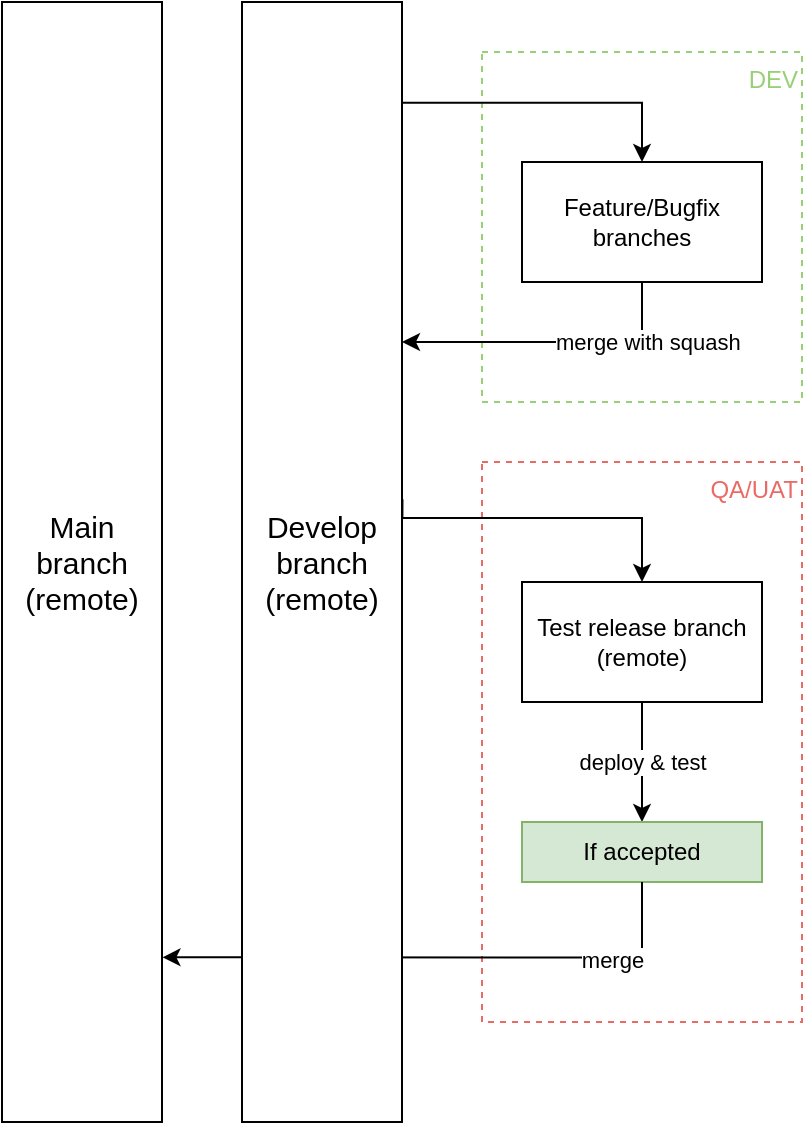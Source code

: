 <mxfile version="24.9.3">
  <diagram name="Page-1" id="F_GA5Zd3AwGfU_yg1PEx">
    <mxGraphModel dx="1659" dy="924" grid="1" gridSize="10" guides="1" tooltips="1" connect="1" arrows="1" fold="1" page="1" pageScale="1" pageWidth="827" pageHeight="1169" background="none" math="0" shadow="0">
      <root>
        <mxCell id="0" />
        <mxCell id="1" parent="0" />
        <mxCell id="TXme7w6yW-L-Vb8iFCtD-13" value="&lt;font color=&quot;#ea6b66&quot;&gt;QA/UAT&lt;/font&gt;" style="rounded=0;whiteSpace=wrap;html=1;dashed=1;strokeColor=#EA6B66;align=right;verticalAlign=top;" vertex="1" parent="1">
          <mxGeometry x="280" y="270" width="160" height="280" as="geometry" />
        </mxCell>
        <mxCell id="TXme7w6yW-L-Vb8iFCtD-1" value="Main branch&lt;div&gt;(remote)&lt;/div&gt;" style="rounded=0;whiteSpace=wrap;html=1;fontSize=15;" vertex="1" parent="1">
          <mxGeometry x="40" y="40" width="80" height="560" as="geometry" />
        </mxCell>
        <mxCell id="TXme7w6yW-L-Vb8iFCtD-3" value="&lt;font color=&quot;#97d077&quot;&gt;DEV&lt;/font&gt;" style="rounded=0;whiteSpace=wrap;html=1;strokeColor=#97D077;dashed=1;align=right;horizontal=1;verticalAlign=top;" vertex="1" parent="1">
          <mxGeometry x="280" y="65" width="160" height="175" as="geometry" />
        </mxCell>
        <mxCell id="TXme7w6yW-L-Vb8iFCtD-5" value="Feature/Bugfix branches" style="rounded=0;whiteSpace=wrap;html=1;" vertex="1" parent="1">
          <mxGeometry x="300" y="120" width="120" height="60" as="geometry" />
        </mxCell>
        <mxCell id="TXme7w6yW-L-Vb8iFCtD-19" style="edgeStyle=orthogonalEdgeStyle;rounded=0;orthogonalLoop=1;jettySize=auto;html=1;exitX=1.003;exitY=0.444;exitDx=0;exitDy=0;entryX=0.5;entryY=0;entryDx=0;entryDy=0;exitPerimeter=0;" edge="1" parent="1" source="TXme7w6yW-L-Vb8iFCtD-6" target="TXme7w6yW-L-Vb8iFCtD-14">
          <mxGeometry relative="1" as="geometry">
            <Array as="points">
              <mxPoint x="360" y="298" />
            </Array>
          </mxGeometry>
        </mxCell>
        <mxCell id="TXme7w6yW-L-Vb8iFCtD-11" value="merge with squash" style="endArrow=classic;html=1;rounded=0;exitX=0.5;exitY=1;exitDx=0;exitDy=0;align=left;verticalAlign=middle;" edge="1" parent="1" source="TXme7w6yW-L-Vb8iFCtD-5">
          <mxGeometry width="50" height="50" relative="1" as="geometry">
            <mxPoint x="390" y="460" as="sourcePoint" />
            <mxPoint x="240" y="210" as="targetPoint" />
            <Array as="points">
              <mxPoint x="360" y="210" />
            </Array>
          </mxGeometry>
        </mxCell>
        <mxCell id="TXme7w6yW-L-Vb8iFCtD-17" value="deploy &amp;amp; test" style="edgeStyle=orthogonalEdgeStyle;rounded=0;orthogonalLoop=1;jettySize=auto;html=1;" edge="1" parent="1" source="TXme7w6yW-L-Vb8iFCtD-14" target="TXme7w6yW-L-Vb8iFCtD-16">
          <mxGeometry relative="1" as="geometry" />
        </mxCell>
        <mxCell id="TXme7w6yW-L-Vb8iFCtD-14" value="Test release branch&lt;div&gt;(remote)&lt;/div&gt;" style="rounded=0;whiteSpace=wrap;html=1;" vertex="1" parent="1">
          <mxGeometry x="300" y="330" width="120" height="60" as="geometry" />
        </mxCell>
        <mxCell id="TXme7w6yW-L-Vb8iFCtD-16" value="If accepted" style="rounded=0;whiteSpace=wrap;html=1;fillColor=#d5e8d4;strokeColor=#82b366;" vertex="1" parent="1">
          <mxGeometry x="300" y="450" width="120" height="30" as="geometry" />
        </mxCell>
        <mxCell id="TXme7w6yW-L-Vb8iFCtD-24" style="edgeStyle=orthogonalEdgeStyle;rounded=0;orthogonalLoop=1;jettySize=auto;html=1;entryX=1.003;entryY=0.853;entryDx=0;entryDy=0;entryPerimeter=0;" edge="1" parent="1" source="TXme7w6yW-L-Vb8iFCtD-16" target="TXme7w6yW-L-Vb8iFCtD-1">
          <mxGeometry relative="1" as="geometry">
            <Array as="points">
              <mxPoint x="360" y="518" />
            </Array>
          </mxGeometry>
        </mxCell>
        <mxCell id="TXme7w6yW-L-Vb8iFCtD-25" value="merge" style="edgeLabel;html=1;align=center;verticalAlign=middle;resizable=0;points=[];" vertex="1" connectable="0" parent="TXme7w6yW-L-Vb8iFCtD-24">
          <mxGeometry x="-0.619" y="1" relative="1" as="geometry">
            <mxPoint as="offset" />
          </mxGeometry>
        </mxCell>
        <mxCell id="TXme7w6yW-L-Vb8iFCtD-27" style="edgeStyle=orthogonalEdgeStyle;rounded=0;orthogonalLoop=1;jettySize=auto;html=1;entryX=0.5;entryY=0;entryDx=0;entryDy=0;exitX=1.003;exitY=0.09;exitDx=0;exitDy=0;exitPerimeter=0;" edge="1" parent="1" source="TXme7w6yW-L-Vb8iFCtD-6" target="TXme7w6yW-L-Vb8iFCtD-5">
          <mxGeometry relative="1" as="geometry">
            <Array as="points">
              <mxPoint x="240" y="90" />
              <mxPoint x="360" y="90" />
            </Array>
          </mxGeometry>
        </mxCell>
        <mxCell id="TXme7w6yW-L-Vb8iFCtD-6" value="Develop branch&lt;div&gt;(remote)&lt;/div&gt;" style="rounded=0;whiteSpace=wrap;html=1;fontSize=15;" vertex="1" parent="1">
          <mxGeometry x="160" y="40" width="80" height="560" as="geometry" />
        </mxCell>
      </root>
    </mxGraphModel>
  </diagram>
</mxfile>

